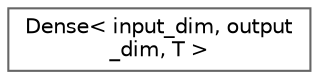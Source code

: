 digraph "Graphical Class Hierarchy"
{
 // LATEX_PDF_SIZE
  bgcolor="transparent";
  edge [fontname=Helvetica,fontsize=10,labelfontname=Helvetica,labelfontsize=10];
  node [fontname=Helvetica,fontsize=10,shape=box,height=0.2,width=0.4];
  rankdir="LR";
  Node0 [id="Node000000",label="Dense\< input_dim, output\l_dim, T \>",height=0.2,width=0.4,color="grey40", fillcolor="white", style="filled",URL="$class_dense.html",tooltip="Dense/Linear Layer."];
}
